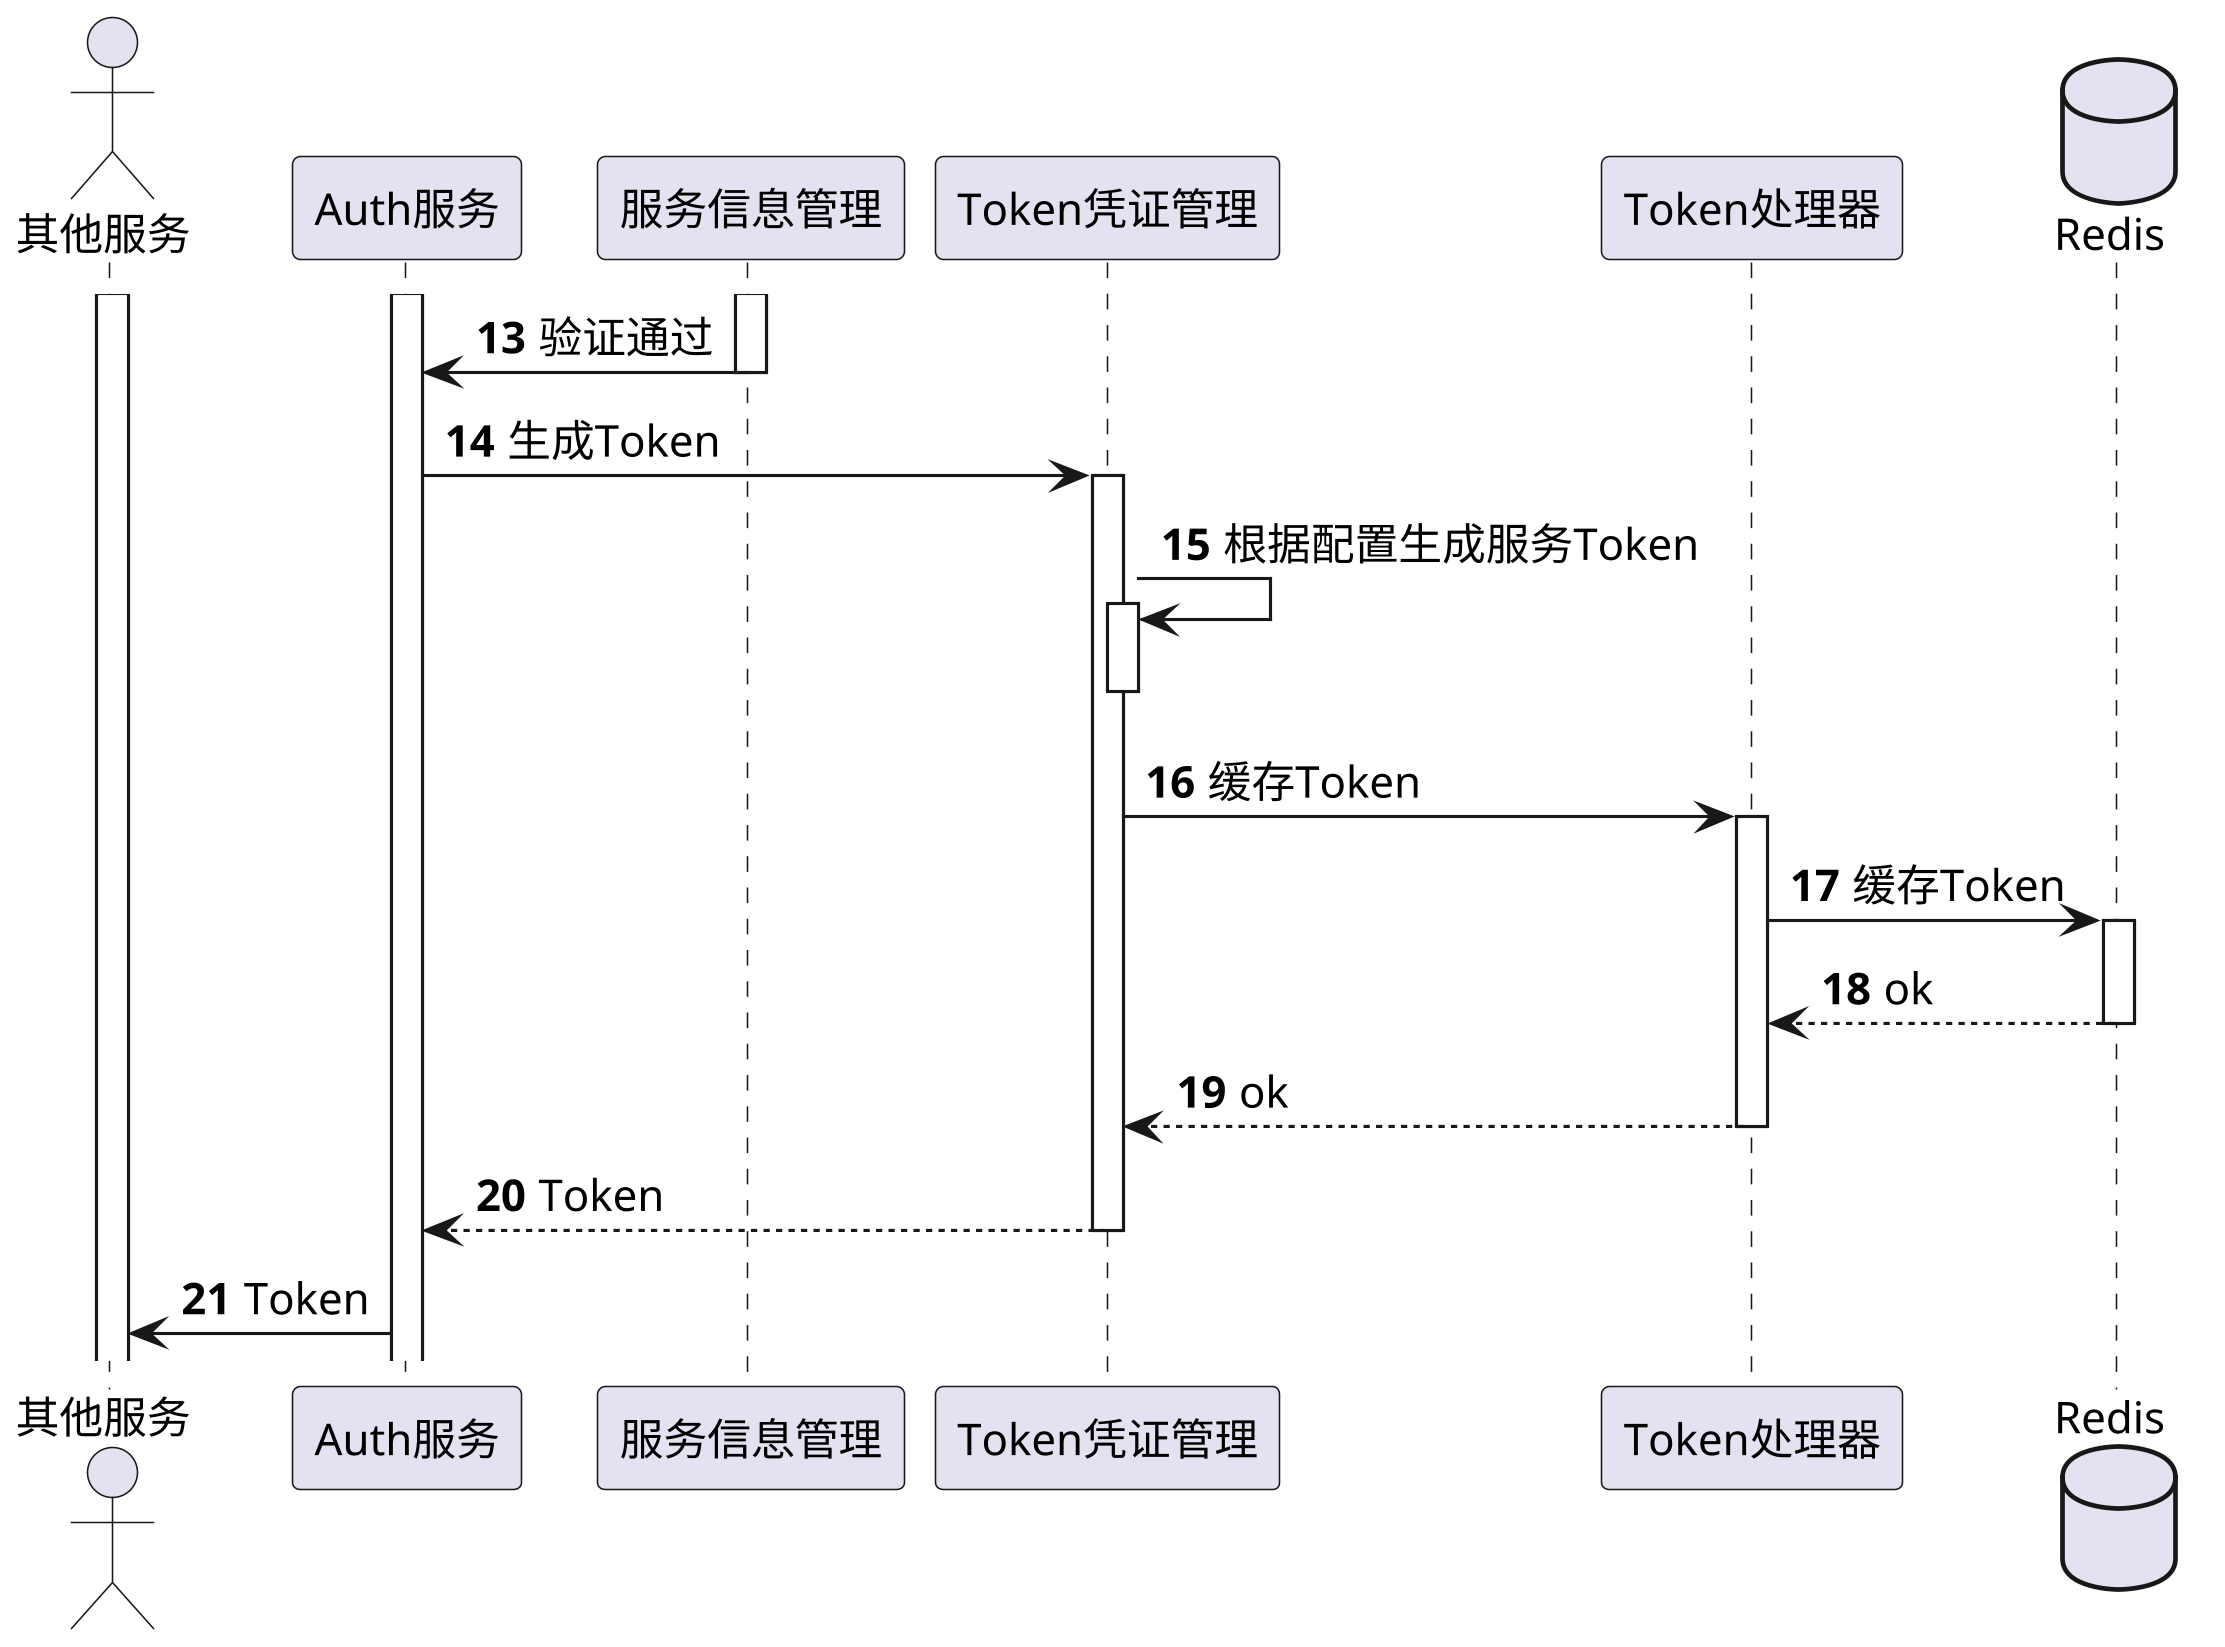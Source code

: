 @startuml
'https://plantuml.com/sequence-diagram

skinparam shadowing false
skinparam defaultFontName xfonts-wqy
skinparam dpi 300
skinparam activity  {
    DiamondFontSize 14
    ArrowFontSize 14
    FontSize 14
}
autonumber 13

actor 其他服务 as Server
participant Auth服务 as Auth
participant 服务信息管理 as ServerInfoService
participant Token凭证管理 as TokenCredentialService
participant Token处理器 as IToeknHandler
database Redis as Redis

activate Server
activate Auth
activate ServerInfoService

Auth <- ServerInfoService--: 验证通过
Auth -> TokenCredentialService ++: 生成Token
TokenCredentialService -> TokenCredentialService ++--: 根据配置生成服务Token
TokenCredentialService -> IToeknHandler ++: 缓存Token
IToeknHandler -> Redis ++: 缓存Token
return ok
return ok
return Token

Server <- Auth: Token

@enduml